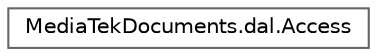 digraph "Graphical Class Hierarchy"
{
 // LATEX_PDF_SIZE
  bgcolor="transparent";
  edge [fontname=Helvetica,fontsize=10,labelfontname=Helvetica,labelfontsize=10];
  node [fontname=Helvetica,fontsize=10,shape=box,height=0.2,width=0.4];
  rankdir="LR";
  Node0 [id="Node000000",label="MediaTekDocuments.dal.Access",height=0.2,width=0.4,color="grey40", fillcolor="white", style="filled",URL="$class_media_tek_documents_1_1dal_1_1_access.html",tooltip="Classe d'accès aux données."];
}
